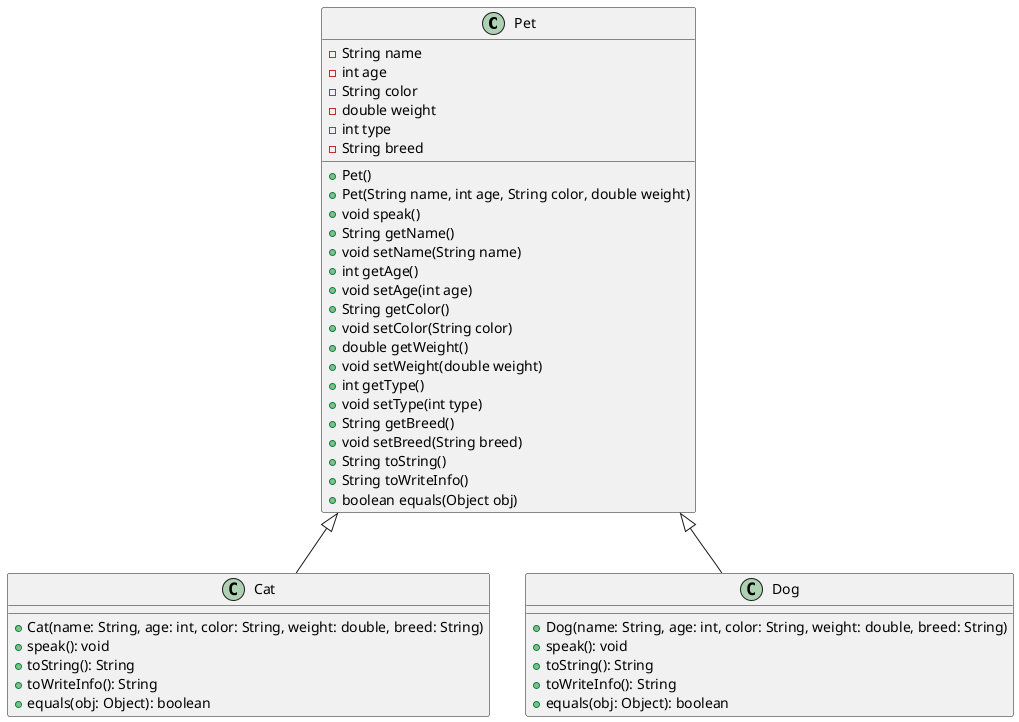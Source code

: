 @startuml

class Pet {
    -String name
    -int age
    -String color
    -double weight
    -int type
    -String breed
    +Pet()
    +Pet(String name, int age, String color, double weight)
    +void speak()
    +String getName()
    +void setName(String name)
    +int getAge()
    +void setAge(int age)
    +String getColor()
    +void setColor(String color)
    +double getWeight()
    +void setWeight(double weight)
    +int getType()
    +void setType(int type)
    +String getBreed()
    +void setBreed(String breed)
    +String toString()
    +String toWriteInfo()
    +boolean equals(Object obj)
}

class Cat {
    +Cat(name: String, age: int, color: String, weight: double, breed: String)
    +speak(): void
    +toString(): String
    +toWriteInfo(): String
    +equals(obj: Object): boolean
}

class Dog {
    +Dog(name: String, age: int, color: String, weight: double, breed: String)
    +speak(): void
    +toString(): String
    +toWriteInfo(): String
    +equals(obj: Object): boolean
}

Pet <|-- Cat
Pet <|-- Dog

@enduml
